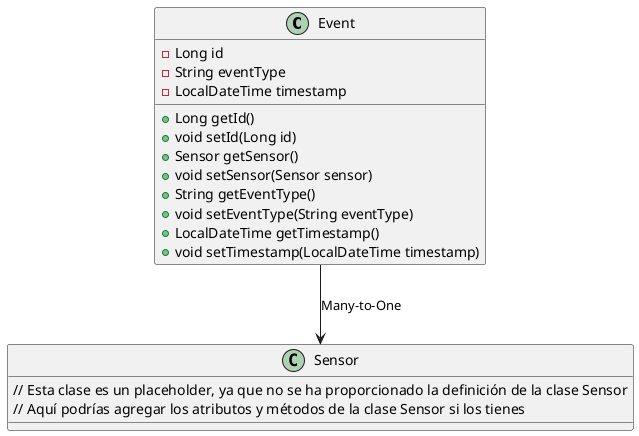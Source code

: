 @startuml {

    class Event {
        - Long id
        - String eventType
        - LocalDateTime timestamp
        + Long getId()
        + void setId(Long id)
        + Sensor getSensor()
        + void setSensor(Sensor sensor)
        + String getEventType()
        + void setEventType(String eventType)
        + LocalDateTime getTimestamp()
        + void setTimestamp(LocalDateTime timestamp)
    }

    class Sensor {
        // Esta clase es un placeholder, ya que no se ha proporcionado la definición de la clase Sensor
        // Aquí podrías agregar los atributos y métodos de la clase Sensor si los tienes
    }

    Event --> Sensor : Many-to-One
}

@enduml
